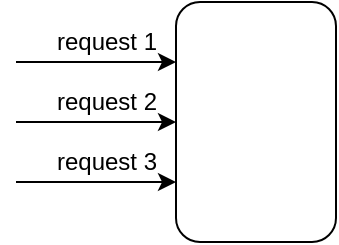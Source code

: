 <mxfile version="16.2.6" type="device"><diagram id="IEYPy-PViUjQQOw9Huk3" name="Page-1"><mxGraphModel dx="946" dy="614" grid="1" gridSize="10" guides="1" tooltips="1" connect="1" arrows="1" fold="1" page="1" pageScale="1" pageWidth="827" pageHeight="1169" math="0" shadow="0"><root><mxCell id="0"/><mxCell id="1" parent="0"/><mxCell id="aLTU3l-Y0i7NnUUdu_vS-1" value="" style="rounded=1;whiteSpace=wrap;html=1;" vertex="1" parent="1"><mxGeometry x="280" y="160" width="80" height="120" as="geometry"/></mxCell><mxCell id="aLTU3l-Y0i7NnUUdu_vS-2" value="" style="endArrow=classic;html=1;rounded=0;" edge="1" parent="1"><mxGeometry width="50" height="50" relative="1" as="geometry"><mxPoint x="200" y="190" as="sourcePoint"/><mxPoint x="280" y="190" as="targetPoint"/></mxGeometry></mxCell><mxCell id="aLTU3l-Y0i7NnUUdu_vS-3" value="request 1" style="text;html=1;align=center;verticalAlign=middle;resizable=0;points=[];autosize=1;strokeColor=none;fillColor=none;" vertex="1" parent="1"><mxGeometry x="210" y="170" width="70" height="20" as="geometry"/></mxCell><mxCell id="aLTU3l-Y0i7NnUUdu_vS-4" value="" style="endArrow=classic;html=1;rounded=0;" edge="1" parent="1"><mxGeometry width="50" height="50" relative="1" as="geometry"><mxPoint x="200" y="220" as="sourcePoint"/><mxPoint x="280" y="220" as="targetPoint"/></mxGeometry></mxCell><mxCell id="aLTU3l-Y0i7NnUUdu_vS-5" value="request 2" style="text;html=1;align=center;verticalAlign=middle;resizable=0;points=[];autosize=1;strokeColor=none;fillColor=none;" vertex="1" parent="1"><mxGeometry x="210" y="200" width="70" height="20" as="geometry"/></mxCell><mxCell id="aLTU3l-Y0i7NnUUdu_vS-6" value="" style="endArrow=classic;html=1;rounded=0;" edge="1" parent="1"><mxGeometry width="50" height="50" relative="1" as="geometry"><mxPoint x="200" y="250" as="sourcePoint"/><mxPoint x="280" y="250" as="targetPoint"/></mxGeometry></mxCell><mxCell id="aLTU3l-Y0i7NnUUdu_vS-7" value="request 3" style="text;html=1;align=center;verticalAlign=middle;resizable=0;points=[];autosize=1;strokeColor=none;fillColor=none;" vertex="1" parent="1"><mxGeometry x="210" y="230" width="70" height="20" as="geometry"/></mxCell></root></mxGraphModel></diagram></mxfile>